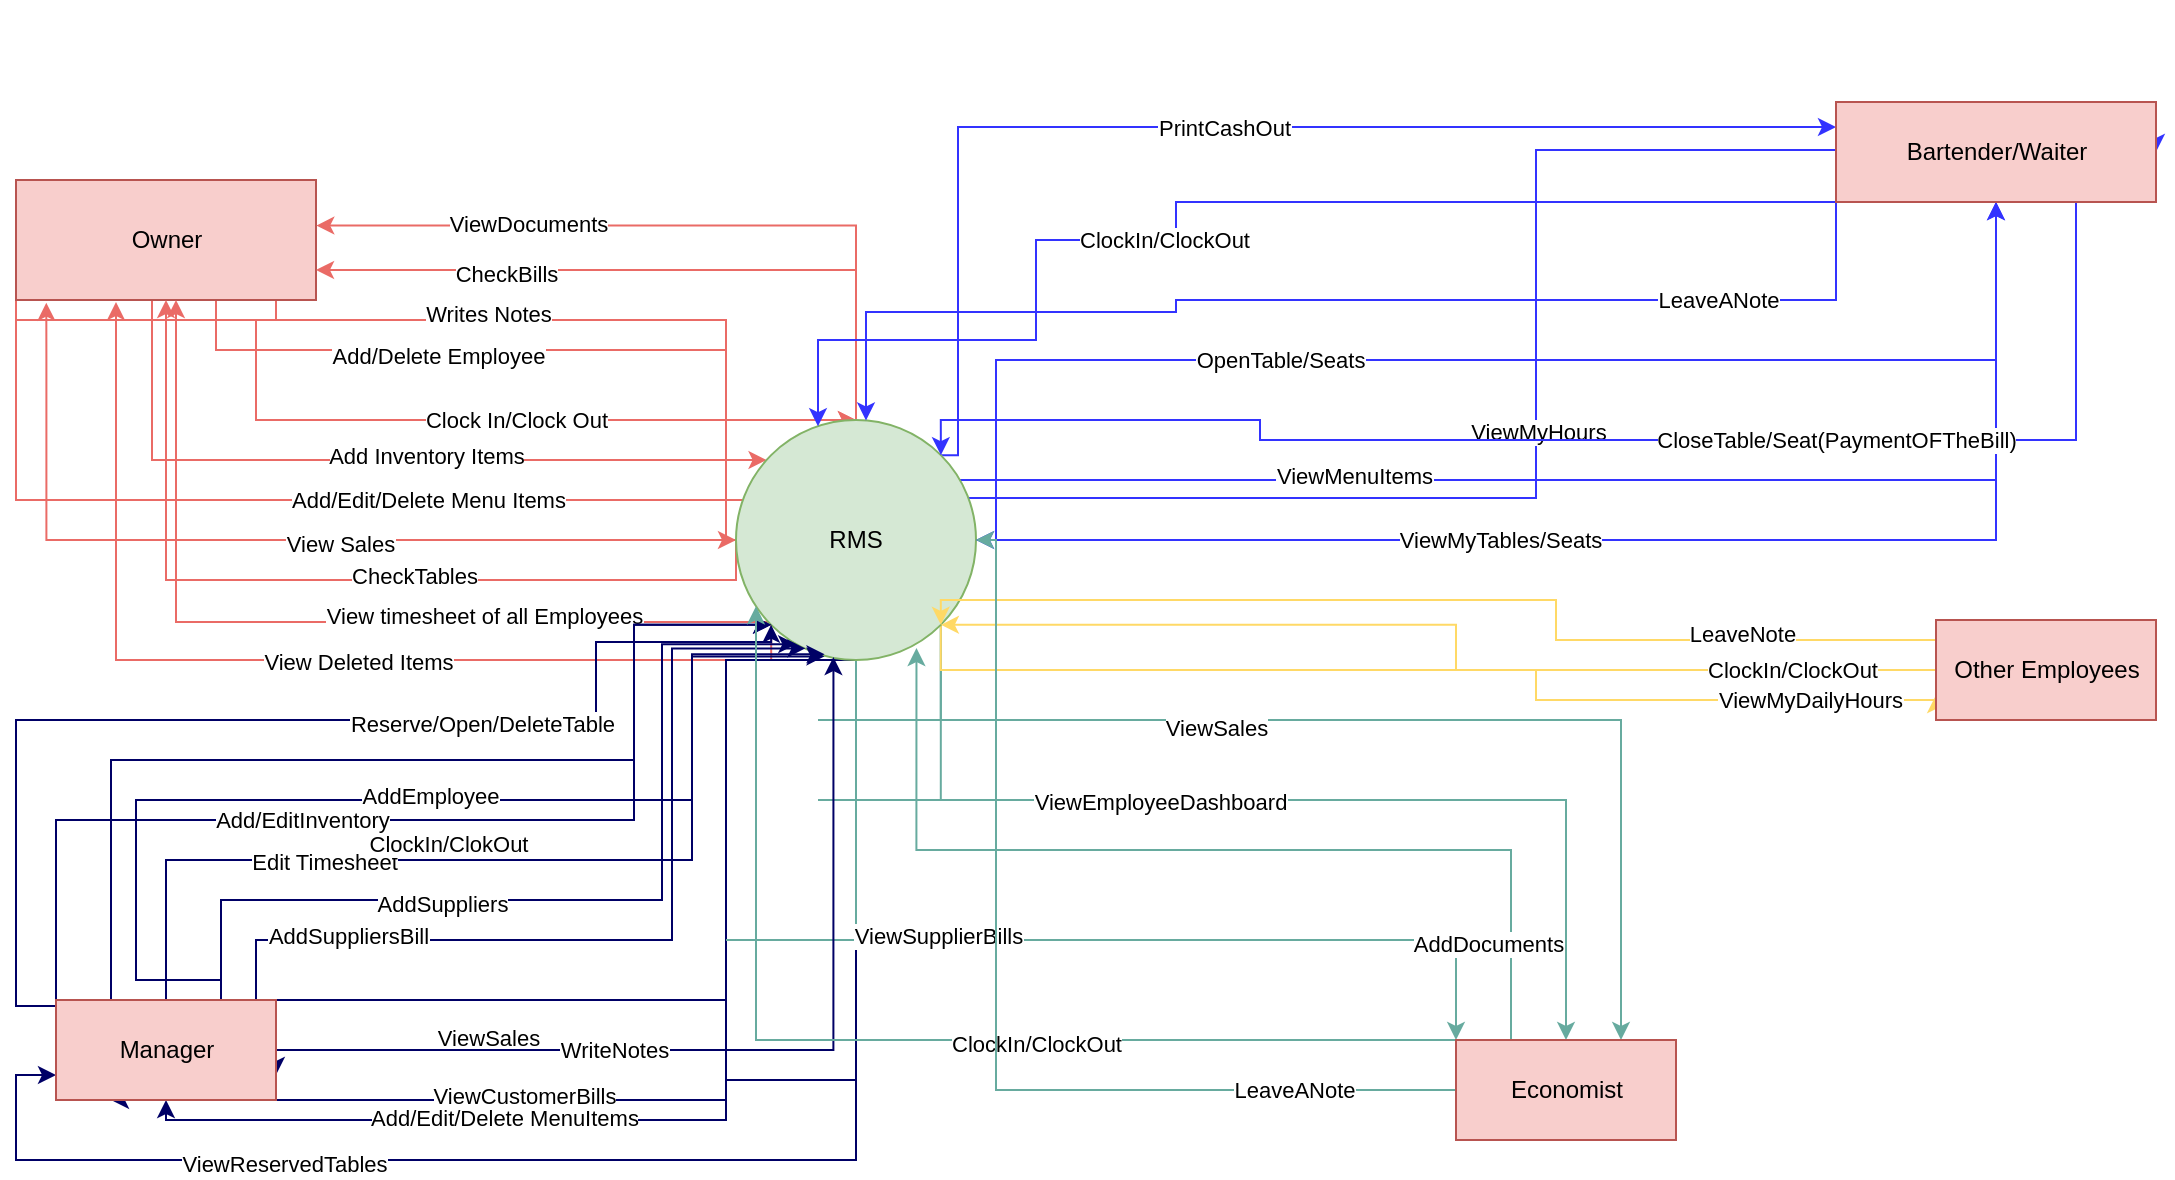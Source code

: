 <mxfile version="13.0.9" type="github"><diagram id="Wr6hPYiY6OpvCKrSbbve" name="Page-1"><mxGraphModel dx="798" dy="1528" grid="1" gridSize="10" guides="1" tooltips="1" connect="1" arrows="1" fold="1" page="1" pageScale="1" pageWidth="850" pageHeight="1100" math="0" shadow="0"><root><mxCell id="0"/><mxCell id="1" parent="0"/><mxCell id="Ap59V5V0arC09TfMBsEr-19" style="edgeStyle=orthogonalEdgeStyle;rounded=0;orthogonalLoop=1;jettySize=auto;html=1;exitX=0.5;exitY=1;exitDx=0;exitDy=0;strokeColor=#EA6B66;" edge="1" parent="1" source="Ap59V5V0arC09TfMBsEr-1" target="Ap59V5V0arC09TfMBsEr-7"><mxGeometry relative="1" as="geometry"><Array as="points"><mxPoint x="150" y="110"/><mxPoint x="150" y="120"/><mxPoint x="140" y="120"/><mxPoint x="140" y="170"/></Array></mxGeometry></mxCell><mxCell id="Ap59V5V0arC09TfMBsEr-20" value="Clock In/Clock Out" style="edgeLabel;html=1;align=center;verticalAlign=middle;resizable=0;points=[];" vertex="1" connectable="0" parent="Ap59V5V0arC09TfMBsEr-19"><mxGeometry x="0.043" y="33" relative="1" as="geometry"><mxPoint x="33" y="33" as="offset"/></mxGeometry></mxCell><mxCell id="Ap59V5V0arC09TfMBsEr-21" style="edgeStyle=orthogonalEdgeStyle;rounded=0;orthogonalLoop=1;jettySize=auto;html=1;exitX=0.75;exitY=1;exitDx=0;exitDy=0;strokeColor=#EA6B66;" edge="1" parent="1" source="Ap59V5V0arC09TfMBsEr-1" target="Ap59V5V0arC09TfMBsEr-7"><mxGeometry relative="1" as="geometry"><Array as="points"><mxPoint x="120" y="110"/><mxPoint x="120" y="135"/><mxPoint x="375" y="135"/></Array></mxGeometry></mxCell><mxCell id="Ap59V5V0arC09TfMBsEr-22" value="Add/Delete Employee" style="edgeLabel;html=1;align=center;verticalAlign=middle;resizable=0;points=[];" vertex="1" connectable="0" parent="Ap59V5V0arC09TfMBsEr-21"><mxGeometry x="-0.447" y="-3" relative="1" as="geometry"><mxPoint x="39.5" as="offset"/></mxGeometry></mxCell><mxCell id="Ap59V5V0arC09TfMBsEr-23" style="edgeStyle=orthogonalEdgeStyle;rounded=0;orthogonalLoop=1;jettySize=auto;html=1;exitX=0.25;exitY=1;exitDx=0;exitDy=0;strokeColor=#EA6B66;" edge="1" parent="1" source="Ap59V5V0arC09TfMBsEr-1" target="Ap59V5V0arC09TfMBsEr-7"><mxGeometry relative="1" as="geometry"><Array as="points"><mxPoint x="88" y="190"/></Array></mxGeometry></mxCell><mxCell id="Ap59V5V0arC09TfMBsEr-24" value="Add Inventory Items" style="edgeLabel;html=1;align=center;verticalAlign=middle;resizable=0;points=[];" vertex="1" connectable="0" parent="Ap59V5V0arC09TfMBsEr-23"><mxGeometry x="0.183" y="2" relative="1" as="geometry"><mxPoint as="offset"/></mxGeometry></mxCell><mxCell id="Ap59V5V0arC09TfMBsEr-25" style="edgeStyle=orthogonalEdgeStyle;rounded=0;orthogonalLoop=1;jettySize=auto;html=1;exitX=0;exitY=1;exitDx=0;exitDy=0;entryX=0.5;entryY=1;entryDx=0;entryDy=0;strokeColor=#EA6B66;" edge="1" parent="1" source="Ap59V5V0arC09TfMBsEr-1" target="Ap59V5V0arC09TfMBsEr-7"><mxGeometry relative="1" as="geometry"><Array as="points"><mxPoint x="60" y="210"/><mxPoint x="375" y="210"/></Array></mxGeometry></mxCell><mxCell id="Ap59V5V0arC09TfMBsEr-26" value="Add/Edit/Delete Menu Items" style="edgeLabel;html=1;align=center;verticalAlign=middle;resizable=0;points=[];" vertex="1" connectable="0" parent="Ap59V5V0arC09TfMBsEr-25"><mxGeometry x="-0.31" y="64" relative="1" as="geometry"><mxPoint x="99" y="64" as="offset"/></mxGeometry></mxCell><mxCell id="Ap59V5V0arC09TfMBsEr-51" style="edgeStyle=orthogonalEdgeStyle;rounded=0;orthogonalLoop=1;jettySize=auto;html=1;exitX=0;exitY=1;exitDx=0;exitDy=0;entryX=0.5;entryY=0;entryDx=0;entryDy=0;strokeColor=#EA6B66;" edge="1" parent="1" source="Ap59V5V0arC09TfMBsEr-1" target="Ap59V5V0arC09TfMBsEr-7"><mxGeometry relative="1" as="geometry"><Array as="points"><mxPoint x="20" y="120"/><mxPoint x="375" y="120"/></Array></mxGeometry></mxCell><mxCell id="Ap59V5V0arC09TfMBsEr-52" value="Writes Notes" style="edgeLabel;html=1;align=center;verticalAlign=middle;resizable=0;points=[];" vertex="1" connectable="0" parent="Ap59V5V0arC09TfMBsEr-51"><mxGeometry x="0.025" y="3" relative="1" as="geometry"><mxPoint as="offset"/></mxGeometry></mxCell><mxCell id="Ap59V5V0arC09TfMBsEr-1" value="Owner" style="html=1;fillColor=#f8cecc;strokeColor=#b85450;" vertex="1" parent="1"><mxGeometry x="20" y="50" width="150" height="60" as="geometry"/></mxCell><mxCell id="Ap59V5V0arC09TfMBsEr-27" style="edgeStyle=orthogonalEdgeStyle;rounded=0;orthogonalLoop=1;jettySize=auto;html=1;exitX=0;exitY=0.5;exitDx=0;exitDy=0;entryX=0.101;entryY=1.022;entryDx=0;entryDy=0;entryPerimeter=0;strokeColor=#EA6B66;" edge="1" parent="1" source="Ap59V5V0arC09TfMBsEr-7" target="Ap59V5V0arC09TfMBsEr-1"><mxGeometry relative="1" as="geometry"/></mxCell><mxCell id="Ap59V5V0arC09TfMBsEr-28" value="View Sales" style="edgeLabel;html=1;align=center;verticalAlign=middle;resizable=0;points=[];" vertex="1" connectable="0" parent="Ap59V5V0arC09TfMBsEr-27"><mxGeometry x="-0.146" y="2" relative="1" as="geometry"><mxPoint as="offset"/></mxGeometry></mxCell><mxCell id="Ap59V5V0arC09TfMBsEr-29" style="edgeStyle=orthogonalEdgeStyle;rounded=0;orthogonalLoop=1;jettySize=auto;html=1;exitX=0;exitY=1;exitDx=0;exitDy=0;strokeColor=#EA6B66;" edge="1" parent="1" source="Ap59V5V0arC09TfMBsEr-7" target="Ap59V5V0arC09TfMBsEr-1"><mxGeometry relative="1" as="geometry"><Array as="points"><mxPoint x="100" y="271"/></Array></mxGeometry></mxCell><mxCell id="Ap59V5V0arC09TfMBsEr-30" value="View timesheet of all Employees" style="edgeLabel;html=1;align=center;verticalAlign=middle;resizable=0;points=[];" vertex="1" connectable="0" parent="Ap59V5V0arC09TfMBsEr-29"><mxGeometry x="-0.368" y="-3" relative="1" as="geometry"><mxPoint as="offset"/></mxGeometry></mxCell><mxCell id="Ap59V5V0arC09TfMBsEr-47" style="edgeStyle=orthogonalEdgeStyle;rounded=0;orthogonalLoop=1;jettySize=auto;html=1;exitX=0;exitY=0.5;exitDx=0;exitDy=0;entryX=0.5;entryY=1;entryDx=0;entryDy=0;strokeColor=#EA6B66;" edge="1" parent="1" source="Ap59V5V0arC09TfMBsEr-7" target="Ap59V5V0arC09TfMBsEr-1"><mxGeometry relative="1" as="geometry"><Array as="points"><mxPoint x="310" y="250"/><mxPoint x="115" y="250"/></Array></mxGeometry></mxCell><mxCell id="Ap59V5V0arC09TfMBsEr-48" value="CheckTables" style="edgeLabel;html=1;align=center;verticalAlign=middle;resizable=0;points=[];" vertex="1" connectable="0" parent="Ap59V5V0arC09TfMBsEr-47"><mxGeometry x="-0.186" y="-2" relative="1" as="geometry"><mxPoint as="offset"/></mxGeometry></mxCell><mxCell id="Ap59V5V0arC09TfMBsEr-49" style="edgeStyle=orthogonalEdgeStyle;rounded=0;orthogonalLoop=1;jettySize=auto;html=1;exitX=0;exitY=1;exitDx=0;exitDy=0;strokeColor=#EA6B66;" edge="1" parent="1" source="Ap59V5V0arC09TfMBsEr-7"><mxGeometry relative="1" as="geometry"><mxPoint x="70" y="111" as="targetPoint"/><Array as="points"><mxPoint x="329" y="290"/><mxPoint x="79" y="290"/></Array></mxGeometry></mxCell><mxCell id="Ap59V5V0arC09TfMBsEr-50" value="View Deleted Items" style="edgeLabel;html=1;align=center;verticalAlign=middle;resizable=0;points=[];" vertex="1" connectable="0" parent="Ap59V5V0arC09TfMBsEr-49"><mxGeometry x="-0.143" y="1" relative="1" as="geometry"><mxPoint as="offset"/></mxGeometry></mxCell><mxCell id="Ap59V5V0arC09TfMBsEr-55" style="edgeStyle=orthogonalEdgeStyle;rounded=0;orthogonalLoop=1;jettySize=auto;html=1;exitX=0.5;exitY=0;exitDx=0;exitDy=0;entryX=1.001;entryY=0.38;entryDx=0;entryDy=0;entryPerimeter=0;strokeColor=#EA6B66;" edge="1" parent="1" source="Ap59V5V0arC09TfMBsEr-7" target="Ap59V5V0arC09TfMBsEr-1"><mxGeometry relative="1" as="geometry"/></mxCell><mxCell id="Ap59V5V0arC09TfMBsEr-56" value="ViewDocuments" style="edgeLabel;html=1;align=center;verticalAlign=middle;resizable=0;points=[];" vertex="1" connectable="0" parent="Ap59V5V0arC09TfMBsEr-55"><mxGeometry x="0.594" y="-1" relative="1" as="geometry"><mxPoint x="30.8" as="offset"/></mxGeometry></mxCell><mxCell id="Ap59V5V0arC09TfMBsEr-57" style="edgeStyle=orthogonalEdgeStyle;rounded=0;orthogonalLoop=1;jettySize=auto;html=1;exitX=0.5;exitY=0;exitDx=0;exitDy=0;entryX=1;entryY=0.75;entryDx=0;entryDy=0;strokeColor=#EA6B66;" edge="1" parent="1" source="Ap59V5V0arC09TfMBsEr-7" target="Ap59V5V0arC09TfMBsEr-1"><mxGeometry relative="1" as="geometry"/></mxCell><mxCell id="Ap59V5V0arC09TfMBsEr-58" value="CheckBills" style="edgeLabel;html=1;align=center;verticalAlign=middle;resizable=0;points=[];" vertex="1" connectable="0" parent="Ap59V5V0arC09TfMBsEr-57"><mxGeometry x="0.449" y="2" relative="1" as="geometry"><mxPoint as="offset"/></mxGeometry></mxCell><mxCell id="Ap59V5V0arC09TfMBsEr-69" style="edgeStyle=orthogonalEdgeStyle;rounded=0;orthogonalLoop=1;jettySize=auto;html=1;exitX=0.5;exitY=1;exitDx=0;exitDy=0;entryX=1;entryY=0.75;entryDx=0;entryDy=0;strokeColor=#000066;" edge="1" parent="1" source="Ap59V5V0arC09TfMBsEr-7" target="Ap59V5V0arC09TfMBsEr-12"><mxGeometry relative="1" as="geometry"><Array as="points"><mxPoint x="375" y="460"/><mxPoint x="150" y="460"/></Array></mxGeometry></mxCell><mxCell id="Ap59V5V0arC09TfMBsEr-88" value="ViewSales" style="edgeLabel;html=1;align=center;verticalAlign=middle;resizable=0;points=[];" vertex="1" connectable="0" parent="Ap59V5V0arC09TfMBsEr-69"><mxGeometry x="-0.091" y="-25" relative="1" as="geometry"><mxPoint x="-94.5" y="28" as="offset"/></mxGeometry></mxCell><mxCell id="Ap59V5V0arC09TfMBsEr-74" style="edgeStyle=orthogonalEdgeStyle;rounded=0;orthogonalLoop=1;jettySize=auto;html=1;exitX=0.5;exitY=1;exitDx=0;exitDy=0;entryX=0.25;entryY=1;entryDx=0;entryDy=0;strokeColor=#000066;" edge="1" parent="1" source="Ap59V5V0arC09TfMBsEr-7" target="Ap59V5V0arC09TfMBsEr-12"><mxGeometry relative="1" as="geometry"><Array as="points"><mxPoint x="375" y="500"/></Array></mxGeometry></mxCell><mxCell id="Ap59V5V0arC09TfMBsEr-76" value="ViewCustomerBills" style="edgeLabel;html=1;align=center;verticalAlign=middle;resizable=0;points=[];" vertex="1" connectable="0" parent="Ap59V5V0arC09TfMBsEr-74"><mxGeometry x="0.304" y="-2" relative="1" as="geometry"><mxPoint as="offset"/></mxGeometry></mxCell><mxCell id="Ap59V5V0arC09TfMBsEr-77" style="edgeStyle=orthogonalEdgeStyle;rounded=0;orthogonalLoop=1;jettySize=auto;html=1;exitX=0.5;exitY=1;exitDx=0;exitDy=0;strokeColor=#000066;" edge="1" parent="1" source="Ap59V5V0arC09TfMBsEr-7" target="Ap59V5V0arC09TfMBsEr-12"><mxGeometry relative="1" as="geometry"><Array as="points"><mxPoint x="375" y="520"/><mxPoint x="95" y="520"/></Array></mxGeometry></mxCell><mxCell id="Ap59V5V0arC09TfMBsEr-78" value="Add/Edit/Delete MenuItems" style="edgeLabel;html=1;align=center;verticalAlign=middle;resizable=0;points=[];" vertex="1" connectable="0" parent="Ap59V5V0arC09TfMBsEr-77"><mxGeometry x="0.388" y="-1" relative="1" as="geometry"><mxPoint as="offset"/></mxGeometry></mxCell><mxCell id="Ap59V5V0arC09TfMBsEr-79" style="edgeStyle=orthogonalEdgeStyle;rounded=0;orthogonalLoop=1;jettySize=auto;html=1;exitX=0.5;exitY=1;exitDx=0;exitDy=0;strokeColor=#000066;entryX=0;entryY=0.75;entryDx=0;entryDy=0;" edge="1" parent="1" source="Ap59V5V0arC09TfMBsEr-7" target="Ap59V5V0arC09TfMBsEr-12"><mxGeometry relative="1" as="geometry"><mxPoint x="48" y="503" as="targetPoint"/><Array as="points"><mxPoint x="375" y="540"/><mxPoint x="20" y="540"/><mxPoint x="20" y="488"/></Array></mxGeometry></mxCell><mxCell id="Ap59V5V0arC09TfMBsEr-80" value="ViewReservedTables" style="edgeLabel;html=1;align=center;verticalAlign=middle;resizable=0;points=[];" vertex="1" connectable="0" parent="Ap59V5V0arC09TfMBsEr-79"><mxGeometry x="0.464" y="2" relative="1" as="geometry"><mxPoint as="offset"/></mxGeometry></mxCell><mxCell id="Ap59V5V0arC09TfMBsEr-94" style="edgeStyle=orthogonalEdgeStyle;rounded=0;orthogonalLoop=1;jettySize=auto;html=1;exitX=1;exitY=1;exitDx=0;exitDy=0;entryX=0.75;entryY=0;entryDx=0;entryDy=0;strokeColor=#67AB9F;" edge="1" parent="1" source="Ap59V5V0arC09TfMBsEr-7" target="Ap59V5V0arC09TfMBsEr-14"><mxGeometry relative="1" as="geometry"><Array as="points"><mxPoint x="421" y="320"/><mxPoint x="692" y="320"/></Array></mxGeometry></mxCell><mxCell id="Ap59V5V0arC09TfMBsEr-95" value="ViewSales" style="edgeLabel;html=1;align=center;verticalAlign=middle;resizable=0;points=[];" vertex="1" connectable="0" parent="Ap59V5V0arC09TfMBsEr-94"><mxGeometry x="-0.083" y="-4" relative="1" as="geometry"><mxPoint as="offset"/></mxGeometry></mxCell><mxCell id="Ap59V5V0arC09TfMBsEr-96" style="edgeStyle=orthogonalEdgeStyle;rounded=0;orthogonalLoop=1;jettySize=auto;html=1;exitX=1;exitY=1;exitDx=0;exitDy=0;entryX=0.5;entryY=0;entryDx=0;entryDy=0;strokeColor=#67AB9F;" edge="1" parent="1" source="Ap59V5V0arC09TfMBsEr-7" target="Ap59V5V0arC09TfMBsEr-14"><mxGeometry relative="1" as="geometry"><Array as="points"><mxPoint x="421" y="360"/><mxPoint x="665" y="360"/></Array></mxGeometry></mxCell><mxCell id="Ap59V5V0arC09TfMBsEr-97" value="ViewEmployeeDashboard" style="edgeLabel;html=1;align=center;verticalAlign=middle;resizable=0;points=[];" vertex="1" connectable="0" parent="Ap59V5V0arC09TfMBsEr-96"><mxGeometry x="-0.005" y="-1" relative="1" as="geometry"><mxPoint as="offset"/></mxGeometry></mxCell><mxCell id="Ap59V5V0arC09TfMBsEr-98" style="edgeStyle=orthogonalEdgeStyle;rounded=0;orthogonalLoop=1;jettySize=auto;html=1;exitX=0.5;exitY=1;exitDx=0;exitDy=0;entryX=0;entryY=0;entryDx=0;entryDy=0;strokeColor=#67AB9F;" edge="1" parent="1" source="Ap59V5V0arC09TfMBsEr-7" target="Ap59V5V0arC09TfMBsEr-14"><mxGeometry relative="1" as="geometry"><Array as="points"><mxPoint x="375" y="430"/><mxPoint x="610" y="430"/></Array></mxGeometry></mxCell><mxCell id="Ap59V5V0arC09TfMBsEr-99" value="ViewSupplierBills" style="edgeLabel;html=1;align=center;verticalAlign=middle;resizable=0;points=[];" vertex="1" connectable="0" parent="Ap59V5V0arC09TfMBsEr-98"><mxGeometry x="0.002" y="2" relative="1" as="geometry"><mxPoint as="offset"/></mxGeometry></mxCell><mxCell id="Ap59V5V0arC09TfMBsEr-112" style="edgeStyle=orthogonalEdgeStyle;rounded=0;orthogonalLoop=1;jettySize=auto;html=1;exitX=1;exitY=0;exitDx=0;exitDy=0;strokeColor=#3333FF;" edge="1" parent="1" source="Ap59V5V0arC09TfMBsEr-7" target="Ap59V5V0arC09TfMBsEr-11"><mxGeometry relative="1" as="geometry"><Array as="points"><mxPoint x="491" y="200"/><mxPoint x="640" y="200"/></Array></mxGeometry></mxCell><mxCell id="Ap59V5V0arC09TfMBsEr-113" value="ViewMenuItems" style="edgeLabel;html=1;align=center;verticalAlign=middle;resizable=0;points=[];" vertex="1" connectable="0" parent="Ap59V5V0arC09TfMBsEr-112"><mxGeometry x="-0.356" y="2" relative="1" as="geometry"><mxPoint as="offset"/></mxGeometry></mxCell><mxCell id="Ap59V5V0arC09TfMBsEr-114" style="edgeStyle=orthogonalEdgeStyle;rounded=0;orthogonalLoop=1;jettySize=auto;html=1;exitX=1;exitY=0;exitDx=0;exitDy=0;strokeColor=#3333FF;" edge="1" parent="1" source="Ap59V5V0arC09TfMBsEr-7" target="Ap59V5V0arC09TfMBsEr-11"><mxGeometry relative="1" as="geometry"><Array as="points"><mxPoint x="491" y="209"/><mxPoint x="451" y="209"/><mxPoint x="451" y="230"/><mxPoint x="700" y="230"/></Array></mxGeometry></mxCell><mxCell id="Ap59V5V0arC09TfMBsEr-122" value="ViewMyTables/Seats" style="edgeLabel;html=1;align=center;verticalAlign=middle;resizable=0;points=[];" vertex="1" connectable="0" parent="Ap59V5V0arC09TfMBsEr-114"><mxGeometry x="-0.021" relative="1" as="geometry"><mxPoint x="1" as="offset"/></mxGeometry></mxCell><mxCell id="Ap59V5V0arC09TfMBsEr-117" value="PrintCashOut" style="edgeStyle=orthogonalEdgeStyle;rounded=0;orthogonalLoop=1;jettySize=auto;html=1;exitX=1;exitY=0;exitDx=0;exitDy=0;entryX=0;entryY=0.25;entryDx=0;entryDy=0;strokeColor=#3333FF;" edge="1" parent="1" source="Ap59V5V0arC09TfMBsEr-7" target="Ap59V5V0arC09TfMBsEr-11"><mxGeometry relative="1" as="geometry"><Array as="points"><mxPoint x="491" y="24"/></Array></mxGeometry></mxCell><mxCell id="Ap59V5V0arC09TfMBsEr-119" style="edgeStyle=orthogonalEdgeStyle;rounded=0;orthogonalLoop=1;jettySize=auto;html=1;exitX=1;exitY=0;exitDx=0;exitDy=0;entryX=1;entryY=0.5;entryDx=0;entryDy=0;strokeColor=#3333FF;" edge="1" parent="1" source="Ap59V5V0arC09TfMBsEr-7" target="Ap59V5V0arC09TfMBsEr-11"><mxGeometry relative="1" as="geometry"><Array as="points"><mxPoint x="482" y="209"/><mxPoint x="780" y="209"/><mxPoint x="780" y="35"/><mxPoint x="1090" y="35"/></Array></mxGeometry></mxCell><mxCell id="Ap59V5V0arC09TfMBsEr-123" value="ViewMyHours" style="edgeLabel;html=1;align=center;verticalAlign=middle;resizable=0;points=[];" vertex="1" connectable="0" parent="Ap59V5V0arC09TfMBsEr-119"><mxGeometry x="-0.125" y="-1" relative="1" as="geometry"><mxPoint as="offset"/></mxGeometry></mxCell><mxCell id="Ap59V5V0arC09TfMBsEr-132" style="edgeStyle=orthogonalEdgeStyle;rounded=0;orthogonalLoop=1;jettySize=auto;html=1;exitX=1;exitY=1;exitDx=0;exitDy=0;entryX=0;entryY=0.75;entryDx=0;entryDy=0;strokeColor=#FFD966;" edge="1" parent="1" source="Ap59V5V0arC09TfMBsEr-7" target="Ap59V5V0arC09TfMBsEr-13"><mxGeometry relative="1" as="geometry"><Array as="points"><mxPoint x="482" y="295"/><mxPoint x="780" y="295"/><mxPoint x="780" y="310"/><mxPoint x="980" y="310"/></Array></mxGeometry></mxCell><mxCell id="Ap59V5V0arC09TfMBsEr-134" value="ViewMyDailyHours" style="edgeLabel;html=1;align=center;verticalAlign=middle;resizable=0;points=[];" vertex="1" connectable="0" parent="Ap59V5V0arC09TfMBsEr-132"><mxGeometry x="0.754" relative="1" as="geometry"><mxPoint as="offset"/></mxGeometry></mxCell><mxCell id="Ap59V5V0arC09TfMBsEr-7" value="RMS" style="ellipse;whiteSpace=wrap;html=1;aspect=fixed;fillColor=#d5e8d4;strokeColor=#82b366;" vertex="1" parent="1"><mxGeometry x="380" y="170" width="120" height="120" as="geometry"/></mxCell><mxCell id="Ap59V5V0arC09TfMBsEr-33" style="edgeStyle=orthogonalEdgeStyle;rounded=0;orthogonalLoop=1;jettySize=auto;html=1;exitX=0.25;exitY=1;exitDx=0;exitDy=0;strokeColor=#3333FF;" edge="1" parent="1" source="Ap59V5V0arC09TfMBsEr-11" target="Ap59V5V0arC09TfMBsEr-7"><mxGeometry relative="1" as="geometry"><Array as="points"><mxPoint x="600" y="80"/><mxPoint x="530" y="80"/><mxPoint x="530" y="130"/><mxPoint x="421" y="130"/></Array></mxGeometry></mxCell><mxCell id="Ap59V5V0arC09TfMBsEr-34" value="ClockIn/ClockOut" style="edgeLabel;html=1;align=center;verticalAlign=middle;resizable=0;points=[];" vertex="1" connectable="0" parent="Ap59V5V0arC09TfMBsEr-33"><mxGeometry x="0.197" relative="1" as="geometry"><mxPoint as="offset"/></mxGeometry></mxCell><mxCell id="Ap59V5V0arC09TfMBsEr-35" style="edgeStyle=orthogonalEdgeStyle;rounded=0;orthogonalLoop=1;jettySize=auto;html=1;exitX=0.5;exitY=1;exitDx=0;exitDy=0;strokeColor=#3333FF;entryX=1;entryY=0.5;entryDx=0;entryDy=0;" edge="1" parent="1" source="Ap59V5V0arC09TfMBsEr-11" target="Ap59V5V0arC09TfMBsEr-7"><mxGeometry relative="1" as="geometry"><mxPoint x="460" y="234" as="targetPoint"/><Array as="points"><mxPoint x="1010" y="140"/><mxPoint x="510" y="140"/><mxPoint x="510" y="230"/></Array></mxGeometry></mxCell><mxCell id="Ap59V5V0arC09TfMBsEr-126" value="OpenTable/Seats" style="edgeLabel;html=1;align=center;verticalAlign=middle;resizable=0;points=[];" vertex="1" connectable="0" parent="Ap59V5V0arC09TfMBsEr-35"><mxGeometry x="0.287" relative="1" as="geometry"><mxPoint as="offset"/></mxGeometry></mxCell><mxCell id="Ap59V5V0arC09TfMBsEr-110" style="edgeStyle=orthogonalEdgeStyle;rounded=0;orthogonalLoop=1;jettySize=auto;html=1;exitX=0.75;exitY=1;exitDx=0;exitDy=0;entryX=1;entryY=0;entryDx=0;entryDy=0;strokeColor=#3333FF;" edge="1" parent="1" source="Ap59V5V0arC09TfMBsEr-11" target="Ap59V5V0arC09TfMBsEr-7"><mxGeometry relative="1" as="geometry"><Array as="points"><mxPoint x="680" y="180"/><mxPoint x="642" y="180"/><mxPoint x="642" y="170"/><mxPoint x="491" y="170"/></Array></mxGeometry></mxCell><mxCell id="Ap59V5V0arC09TfMBsEr-111" value="CloseTable/Seat(PaymentOFTheBill)" style="edgeLabel;html=1;align=center;verticalAlign=middle;resizable=0;points=[];" vertex="1" connectable="0" parent="Ap59V5V0arC09TfMBsEr-110"><mxGeometry x="-0.308" y="-61" relative="1" as="geometry"><mxPoint x="8.14" y="61" as="offset"/></mxGeometry></mxCell><mxCell id="Ap59V5V0arC09TfMBsEr-124" style="edgeStyle=orthogonalEdgeStyle;rounded=0;orthogonalLoop=1;jettySize=auto;html=1;exitX=0;exitY=1;exitDx=0;exitDy=0;strokeColor=#3333FF;" edge="1" parent="1" source="Ap59V5V0arC09TfMBsEr-11" target="Ap59V5V0arC09TfMBsEr-7"><mxGeometry relative="1" as="geometry"><Array as="points"><mxPoint x="930" y="110"/><mxPoint x="600" y="110"/><mxPoint x="600" y="116"/><mxPoint x="445" y="116"/></Array></mxGeometry></mxCell><mxCell id="Ap59V5V0arC09TfMBsEr-125" value="LeaveANote" style="edgeLabel;html=1;align=center;verticalAlign=middle;resizable=0;points=[];" vertex="1" connectable="0" parent="Ap59V5V0arC09TfMBsEr-124"><mxGeometry x="-0.634" relative="1" as="geometry"><mxPoint as="offset"/></mxGeometry></mxCell><mxCell id="Ap59V5V0arC09TfMBsEr-11" value="Bartender/Waiter" style="html=1;fillColor=#f8cecc;strokeColor=#b85450;" vertex="1" parent="1"><mxGeometry x="930" y="11" width="160" height="50" as="geometry"/></mxCell><mxCell id="Ap59V5V0arC09TfMBsEr-59" style="edgeStyle=orthogonalEdgeStyle;rounded=0;orthogonalLoop=1;jettySize=auto;html=1;exitX=0.75;exitY=0;exitDx=0;exitDy=0;entryX=0.369;entryY=0.976;entryDx=0;entryDy=0;entryPerimeter=0;strokeColor=#000066;" edge="1" parent="1" source="Ap59V5V0arC09TfMBsEr-12" target="Ap59V5V0arC09TfMBsEr-7"><mxGeometry relative="1" as="geometry"><Array as="points"><mxPoint x="80" y="450"/><mxPoint x="80" y="360"/><mxPoint x="358" y="360"/></Array></mxGeometry></mxCell><mxCell id="Ap59V5V0arC09TfMBsEr-87" value="AddEmployee" style="edgeLabel;html=1;align=center;verticalAlign=middle;resizable=0;points=[];" vertex="1" connectable="0" parent="Ap59V5V0arC09TfMBsEr-59"><mxGeometry x="0.035" y="2" relative="1" as="geometry"><mxPoint as="offset"/></mxGeometry></mxCell><mxCell id="Ap59V5V0arC09TfMBsEr-61" style="edgeStyle=orthogonalEdgeStyle;rounded=0;orthogonalLoop=1;jettySize=auto;html=1;exitX=0.5;exitY=0;exitDx=0;exitDy=0;entryX=0.369;entryY=0.985;entryDx=0;entryDy=0;entryPerimeter=0;strokeColor=#000066;" edge="1" parent="1" source="Ap59V5V0arC09TfMBsEr-12" target="Ap59V5V0arC09TfMBsEr-7"><mxGeometry relative="1" as="geometry"><Array as="points"><mxPoint x="95" y="390"/><mxPoint x="358" y="390"/></Array></mxGeometry></mxCell><mxCell id="Ap59V5V0arC09TfMBsEr-62" value="Edit Timesheet" style="edgeLabel;html=1;align=center;verticalAlign=middle;resizable=0;points=[];" vertex="1" connectable="0" parent="Ap59V5V0arC09TfMBsEr-61"><mxGeometry x="-0.405" y="-1" relative="1" as="geometry"><mxPoint as="offset"/></mxGeometry></mxCell><mxCell id="Ap59V5V0arC09TfMBsEr-63" style="edgeStyle=orthogonalEdgeStyle;rounded=0;orthogonalLoop=1;jettySize=auto;html=1;exitX=0.25;exitY=0;exitDx=0;exitDy=0;entryX=0;entryY=1;entryDx=0;entryDy=0;strokeColor=#000066;" edge="1" parent="1" source="Ap59V5V0arC09TfMBsEr-12" target="Ap59V5V0arC09TfMBsEr-7"><mxGeometry relative="1" as="geometry"><Array as="points"><mxPoint x="68" y="340"/><mxPoint x="329" y="340"/></Array></mxGeometry></mxCell><mxCell id="Ap59V5V0arC09TfMBsEr-64" value="ClockIn/ClokOut" style="edgeLabel;html=1;align=center;verticalAlign=middle;resizable=0;points=[];" vertex="1" connectable="0" parent="Ap59V5V0arC09TfMBsEr-63"><mxGeometry x="-0.505" y="-42" relative="1" as="geometry"><mxPoint x="160.5" as="offset"/></mxGeometry></mxCell><mxCell id="Ap59V5V0arC09TfMBsEr-65" style="edgeStyle=orthogonalEdgeStyle;rounded=0;orthogonalLoop=1;jettySize=auto;html=1;exitX=0;exitY=0;exitDx=0;exitDy=0;entryX=0;entryY=1;entryDx=0;entryDy=0;strokeColor=#000066;" edge="1" parent="1" source="Ap59V5V0arC09TfMBsEr-12" target="Ap59V5V0arC09TfMBsEr-7"><mxGeometry relative="1" as="geometry"><Array as="points"><mxPoint x="40" y="370"/><mxPoint x="329" y="370"/></Array></mxGeometry></mxCell><mxCell id="Ap59V5V0arC09TfMBsEr-66" value="Add/EditInventory" style="edgeLabel;html=1;align=center;verticalAlign=middle;resizable=0;points=[];" vertex="1" connectable="0" parent="Ap59V5V0arC09TfMBsEr-65"><mxGeometry x="-0.22" relative="1" as="geometry"><mxPoint as="offset"/></mxGeometry></mxCell><mxCell id="Ap59V5V0arC09TfMBsEr-67" style="edgeStyle=orthogonalEdgeStyle;rounded=0;orthogonalLoop=1;jettySize=auto;html=1;exitX=0.75;exitY=0;exitDx=0;exitDy=0;entryX=0.251;entryY=0.934;entryDx=0;entryDy=0;entryPerimeter=0;strokeColor=#000066;" edge="1" parent="1" source="Ap59V5V0arC09TfMBsEr-12" target="Ap59V5V0arC09TfMBsEr-7"><mxGeometry relative="1" as="geometry"><Array as="points"><mxPoint x="123" y="410"/><mxPoint x="343" y="410"/></Array></mxGeometry></mxCell><mxCell id="Ap59V5V0arC09TfMBsEr-68" value="AddSuppliers" style="edgeLabel;html=1;align=center;verticalAlign=middle;resizable=0;points=[];" vertex="1" connectable="0" parent="Ap59V5V0arC09TfMBsEr-67"><mxGeometry x="-0.311" y="-2" relative="1" as="geometry"><mxPoint as="offset"/></mxGeometry></mxCell><mxCell id="Ap59V5V0arC09TfMBsEr-71" style="edgeStyle=orthogonalEdgeStyle;rounded=0;orthogonalLoop=1;jettySize=auto;html=1;exitX=1;exitY=0.25;exitDx=0;exitDy=0;entryX=0.289;entryY=0.952;entryDx=0;entryDy=0;entryPerimeter=0;strokeColor=#000066;" edge="1" parent="1" source="Ap59V5V0arC09TfMBsEr-12" target="Ap59V5V0arC09TfMBsEr-7"><mxGeometry relative="1" as="geometry"><Array as="points"><mxPoint x="140" y="463"/><mxPoint x="140" y="430"/><mxPoint x="348" y="430"/></Array></mxGeometry></mxCell><mxCell id="Ap59V5V0arC09TfMBsEr-72" value="AddSuppliersBill" style="edgeLabel;html=1;align=center;verticalAlign=middle;resizable=0;points=[];" vertex="1" connectable="0" parent="Ap59V5V0arC09TfMBsEr-71"><mxGeometry x="-0.583" y="2" relative="1" as="geometry"><mxPoint as="offset"/></mxGeometry></mxCell><mxCell id="Ap59V5V0arC09TfMBsEr-84" style="edgeStyle=orthogonalEdgeStyle;rounded=0;orthogonalLoop=1;jettySize=auto;html=1;exitX=0;exitY=0.25;exitDx=0;exitDy=0;strokeColor=#000066;entryX=0;entryY=1;entryDx=0;entryDy=0;" edge="1" parent="1" source="Ap59V5V0arC09TfMBsEr-12" target="Ap59V5V0arC09TfMBsEr-7"><mxGeometry relative="1" as="geometry"><mxPoint x="310" y="225" as="targetPoint"/><Array as="points"><mxPoint x="20" y="463"/><mxPoint x="20" y="320"/><mxPoint x="310" y="320"/><mxPoint x="310" y="281"/></Array></mxGeometry></mxCell><mxCell id="Ap59V5V0arC09TfMBsEr-85" value="Reserve/Open/DeleteTable" style="edgeLabel;html=1;align=center;verticalAlign=middle;resizable=0;points=[];" vertex="1" connectable="0" parent="Ap59V5V0arC09TfMBsEr-84"><mxGeometry x="0.355" y="-2" relative="1" as="geometry"><mxPoint as="offset"/></mxGeometry></mxCell><mxCell id="Ap59V5V0arC09TfMBsEr-89" style="edgeStyle=orthogonalEdgeStyle;rounded=0;orthogonalLoop=1;jettySize=auto;html=1;exitX=1;exitY=0.5;exitDx=0;exitDy=0;entryX=0.406;entryY=0.988;entryDx=0;entryDy=0;entryPerimeter=0;strokeColor=#000066;" edge="1" parent="1" source="Ap59V5V0arC09TfMBsEr-12" target="Ap59V5V0arC09TfMBsEr-7"><mxGeometry relative="1" as="geometry"/></mxCell><mxCell id="Ap59V5V0arC09TfMBsEr-91" value="WriteNotes" style="edgeLabel;html=1;align=center;verticalAlign=middle;resizable=0;points=[];" vertex="1" connectable="0" parent="Ap59V5V0arC09TfMBsEr-89"><mxGeometry x="-0.289" relative="1" as="geometry"><mxPoint as="offset"/></mxGeometry></mxCell><mxCell id="Ap59V5V0arC09TfMBsEr-12" value="Manager" style="html=1;fillColor=#f8cecc;strokeColor=#b85450;" vertex="1" parent="1"><mxGeometry x="40" y="460" width="110" height="50" as="geometry"/></mxCell><mxCell id="Ap59V5V0arC09TfMBsEr-128" style="edgeStyle=orthogonalEdgeStyle;rounded=0;orthogonalLoop=1;jettySize=auto;html=1;exitX=0;exitY=0.5;exitDx=0;exitDy=0;entryX=1;entryY=1;entryDx=0;entryDy=0;strokeColor=#FFD966;" edge="1" parent="1" source="Ap59V5V0arC09TfMBsEr-13" target="Ap59V5V0arC09TfMBsEr-7"><mxGeometry relative="1" as="geometry"/></mxCell><mxCell id="Ap59V5V0arC09TfMBsEr-129" value="ClockIn/ClockOut" style="edgeLabel;html=1;align=center;verticalAlign=middle;resizable=0;points=[];" vertex="1" connectable="0" parent="Ap59V5V0arC09TfMBsEr-128"><mxGeometry x="-0.724" relative="1" as="geometry"><mxPoint as="offset"/></mxGeometry></mxCell><mxCell id="Ap59V5V0arC09TfMBsEr-130" style="edgeStyle=orthogonalEdgeStyle;rounded=0;orthogonalLoop=1;jettySize=auto;html=1;exitX=0;exitY=0.75;exitDx=0;exitDy=0;entryX=1;entryY=1;entryDx=0;entryDy=0;strokeColor=#FFD966;" edge="1" parent="1" source="Ap59V5V0arC09TfMBsEr-13" target="Ap59V5V0arC09TfMBsEr-7"><mxGeometry relative="1" as="geometry"><Array as="points"><mxPoint x="980" y="280"/><mxPoint x="790" y="280"/><mxPoint x="790" y="260"/><mxPoint x="482" y="260"/></Array></mxGeometry></mxCell><mxCell id="Ap59V5V0arC09TfMBsEr-131" value="LeaveNote" style="edgeLabel;html=1;align=center;verticalAlign=middle;resizable=0;points=[];" vertex="1" connectable="0" parent="Ap59V5V0arC09TfMBsEr-130"><mxGeometry x="-0.552" y="-3" relative="1" as="geometry"><mxPoint as="offset"/></mxGeometry></mxCell><mxCell id="Ap59V5V0arC09TfMBsEr-13" value="Other Employees" style="html=1;fillColor=#f8cecc;strokeColor=#b85450;" vertex="1" parent="1"><mxGeometry x="980" y="270" width="110" height="50" as="geometry"/></mxCell><mxCell id="Ap59V5V0arC09TfMBsEr-38" style="edgeStyle=orthogonalEdgeStyle;rounded=0;orthogonalLoop=1;jettySize=auto;html=1;exitX=0.25;exitY=0;exitDx=0;exitDy=0;strokeColor=#67AB9F;" edge="1" parent="1" source="Ap59V5V0arC09TfMBsEr-14" target="Ap59V5V0arC09TfMBsEr-7"><mxGeometry relative="1" as="geometry"><Array as="points"><mxPoint x="390" y="480"/></Array></mxGeometry></mxCell><mxCell id="Ap59V5V0arC09TfMBsEr-39" value="ClockIn/ClockOut" style="edgeLabel;html=1;align=center;verticalAlign=middle;resizable=0;points=[];" vertex="1" connectable="0" parent="Ap59V5V0arC09TfMBsEr-38"><mxGeometry x="-0.2" y="2" relative="1" as="geometry"><mxPoint as="offset"/></mxGeometry></mxCell><mxCell id="Ap59V5V0arC09TfMBsEr-92" style="edgeStyle=orthogonalEdgeStyle;rounded=0;orthogonalLoop=1;jettySize=auto;html=1;exitX=0.25;exitY=0;exitDx=0;exitDy=0;entryX=0.752;entryY=0.95;entryDx=0;entryDy=0;entryPerimeter=0;strokeColor=#67AB9F;" edge="1" parent="1" source="Ap59V5V0arC09TfMBsEr-14" target="Ap59V5V0arC09TfMBsEr-7"><mxGeometry relative="1" as="geometry"/></mxCell><mxCell id="Ap59V5V0arC09TfMBsEr-93" value="AddDocuments" style="edgeLabel;html=1;align=center;verticalAlign=middle;resizable=0;points=[];" vertex="1" connectable="0" parent="Ap59V5V0arC09TfMBsEr-92"><mxGeometry x="-0.568" y="49" relative="1" as="geometry"><mxPoint y="-2" as="offset"/></mxGeometry></mxCell><mxCell id="Ap59V5V0arC09TfMBsEr-100" style="edgeStyle=orthogonalEdgeStyle;rounded=0;orthogonalLoop=1;jettySize=auto;html=1;exitX=0;exitY=0.5;exitDx=0;exitDy=0;entryX=1;entryY=0.5;entryDx=0;entryDy=0;strokeColor=#67AB9F;" edge="1" parent="1" source="Ap59V5V0arC09TfMBsEr-14" target="Ap59V5V0arC09TfMBsEr-7"><mxGeometry relative="1" as="geometry"><Array as="points"><mxPoint x="510" y="505"/></Array></mxGeometry></mxCell><mxCell id="Ap59V5V0arC09TfMBsEr-101" value="LeaveANote" style="edgeLabel;html=1;align=center;verticalAlign=middle;resizable=0;points=[];" vertex="1" connectable="0" parent="Ap59V5V0arC09TfMBsEr-100"><mxGeometry x="-0.682" relative="1" as="geometry"><mxPoint x="1" as="offset"/></mxGeometry></mxCell><mxCell id="Ap59V5V0arC09TfMBsEr-14" value="Economist" style="html=1;fillColor=#f8cecc;strokeColor=#b85450;" vertex="1" parent="1"><mxGeometry x="740" y="480" width="110" height="50" as="geometry"/></mxCell><mxCell id="Ap59V5V0arC09TfMBsEr-120" value="&lt;br&gt;&lt;br&gt;&lt;br&gt;&lt;br&gt;&lt;br&gt;&lt;br&gt;&lt;br&gt;" style="text;html=1;align=center;verticalAlign=middle;resizable=0;points=[];autosize=1;" vertex="1" parent="1"><mxGeometry x="217" y="-39" width="20" height="100" as="geometry"/></mxCell></root></mxGraphModel></diagram></mxfile>